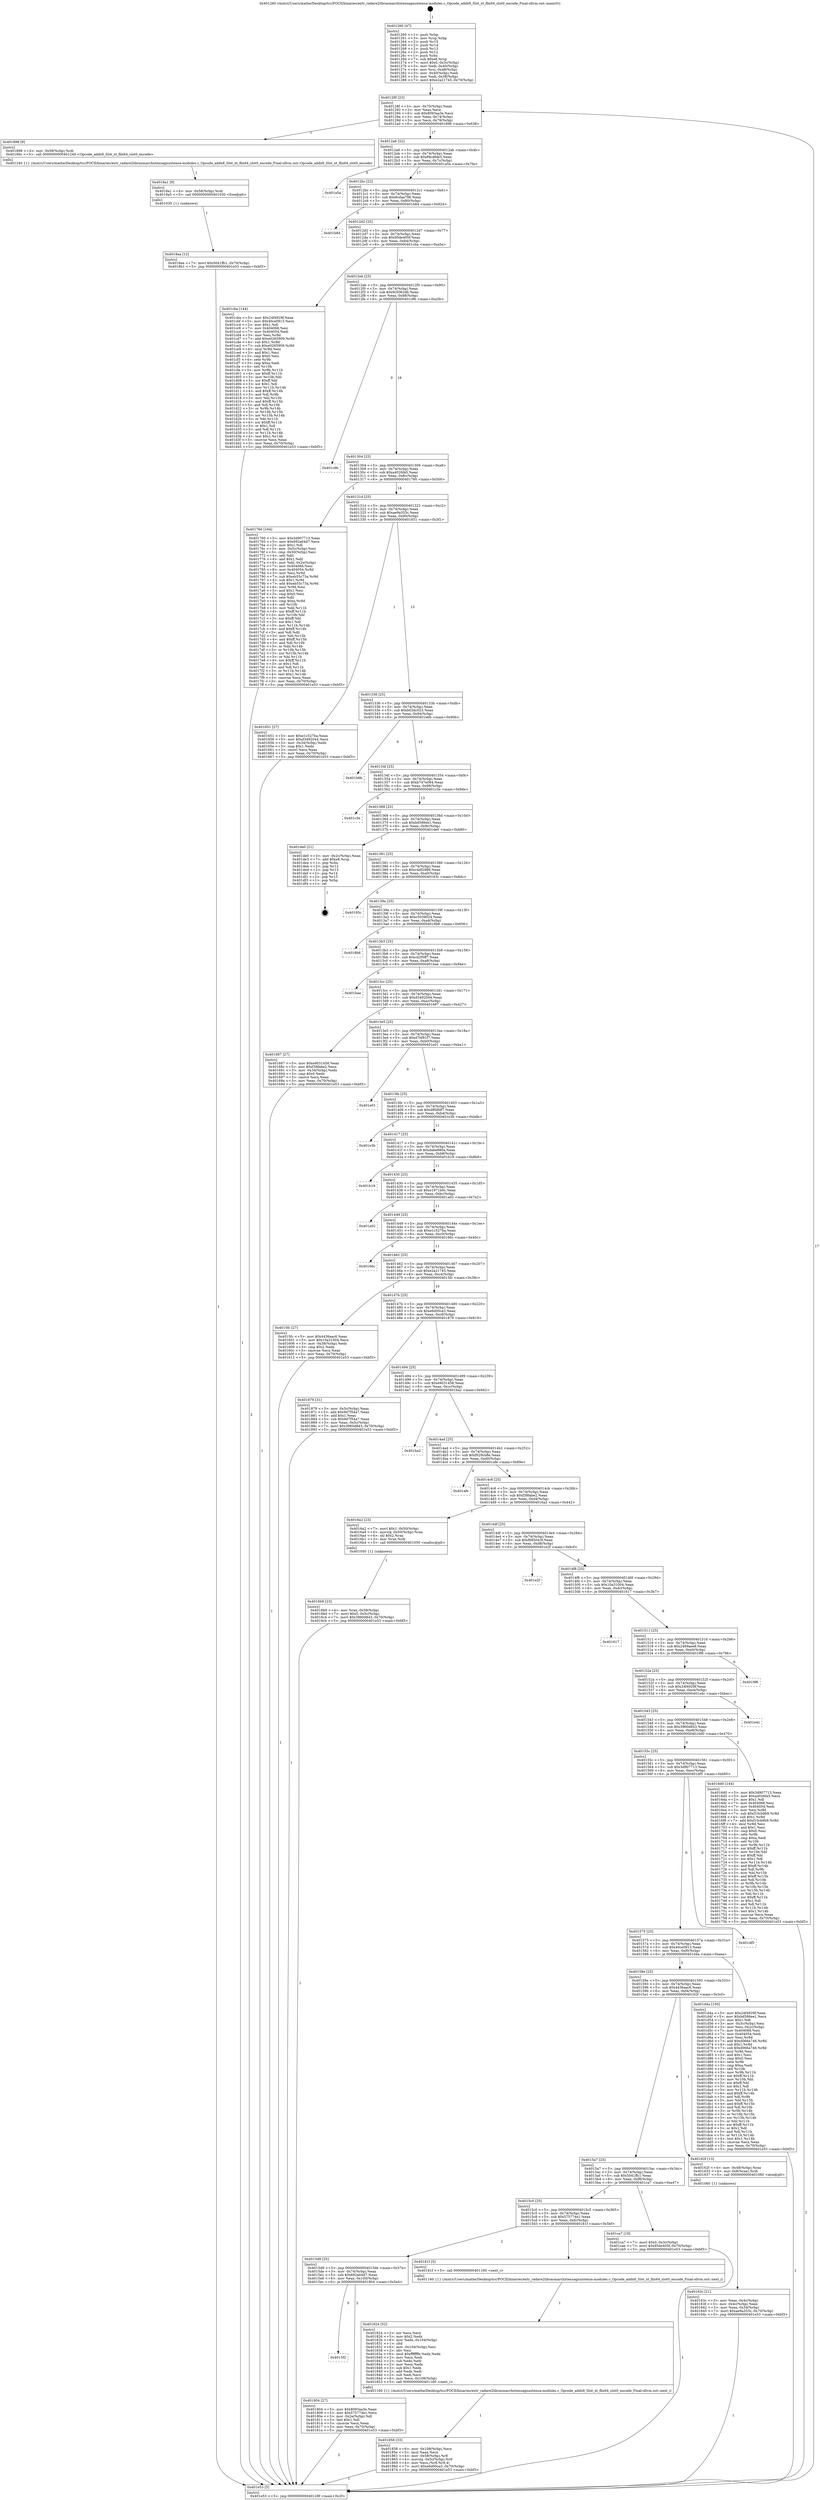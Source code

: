 digraph "0x401260" {
  label = "0x401260 (/mnt/c/Users/mathe/Desktop/tcc/POCII/binaries/extr_radare2librasmarchxtensagnuxtensa-modules.c_Opcode_addx8_Slot_xt_flix64_slot0_encode_Final-ollvm.out::main(0))"
  labelloc = "t"
  node[shape=record]

  Entry [label="",width=0.3,height=0.3,shape=circle,fillcolor=black,style=filled]
  "0x40128f" [label="{
     0x40128f [23]\l
     | [instrs]\l
     &nbsp;&nbsp;0x40128f \<+3\>: mov -0x70(%rbp),%eax\l
     &nbsp;&nbsp;0x401292 \<+2\>: mov %eax,%ecx\l
     &nbsp;&nbsp;0x401294 \<+6\>: sub $0x8093aa3e,%ecx\l
     &nbsp;&nbsp;0x40129a \<+3\>: mov %eax,-0x74(%rbp)\l
     &nbsp;&nbsp;0x40129d \<+3\>: mov %ecx,-0x78(%rbp)\l
     &nbsp;&nbsp;0x4012a0 \<+6\>: je 0000000000401898 \<main+0x638\>\l
  }"]
  "0x401898" [label="{
     0x401898 [9]\l
     | [instrs]\l
     &nbsp;&nbsp;0x401898 \<+4\>: mov -0x58(%rbp),%rdi\l
     &nbsp;&nbsp;0x40189c \<+5\>: call 0000000000401240 \<Opcode_addx8_Slot_xt_flix64_slot0_encode\>\l
     | [calls]\l
     &nbsp;&nbsp;0x401240 \{1\} (/mnt/c/Users/mathe/Desktop/tcc/POCII/binaries/extr_radare2librasmarchxtensagnuxtensa-modules.c_Opcode_addx8_Slot_xt_flix64_slot0_encode_Final-ollvm.out::Opcode_addx8_Slot_xt_flix64_slot0_encode)\l
  }"]
  "0x4012a6" [label="{
     0x4012a6 [22]\l
     | [instrs]\l
     &nbsp;&nbsp;0x4012a6 \<+5\>: jmp 00000000004012ab \<main+0x4b\>\l
     &nbsp;&nbsp;0x4012ab \<+3\>: mov -0x74(%rbp),%eax\l
     &nbsp;&nbsp;0x4012ae \<+5\>: sub $0x89cd6fe3,%eax\l
     &nbsp;&nbsp;0x4012b3 \<+3\>: mov %eax,-0x7c(%rbp)\l
     &nbsp;&nbsp;0x4012b6 \<+6\>: je 0000000000401a5a \<main+0x7fa\>\l
  }"]
  Exit [label="",width=0.3,height=0.3,shape=circle,fillcolor=black,style=filled,peripheries=2]
  "0x401a5a" [label="{
     0x401a5a\l
  }", style=dashed]
  "0x4012bc" [label="{
     0x4012bc [22]\l
     | [instrs]\l
     &nbsp;&nbsp;0x4012bc \<+5\>: jmp 00000000004012c1 \<main+0x61\>\l
     &nbsp;&nbsp;0x4012c1 \<+3\>: mov -0x74(%rbp),%eax\l
     &nbsp;&nbsp;0x4012c4 \<+5\>: sub $0x8cdaa796,%eax\l
     &nbsp;&nbsp;0x4012c9 \<+3\>: mov %eax,-0x80(%rbp)\l
     &nbsp;&nbsp;0x4012cc \<+6\>: je 0000000000401b84 \<main+0x924\>\l
  }"]
  "0x4018aa" [label="{
     0x4018aa [12]\l
     | [instrs]\l
     &nbsp;&nbsp;0x4018aa \<+7\>: movl $0x5041ffc1,-0x70(%rbp)\l
     &nbsp;&nbsp;0x4018b1 \<+5\>: jmp 0000000000401e53 \<main+0xbf3\>\l
  }"]
  "0x401b84" [label="{
     0x401b84\l
  }", style=dashed]
  "0x4012d2" [label="{
     0x4012d2 [25]\l
     | [instrs]\l
     &nbsp;&nbsp;0x4012d2 \<+5\>: jmp 00000000004012d7 \<main+0x77\>\l
     &nbsp;&nbsp;0x4012d7 \<+3\>: mov -0x74(%rbp),%eax\l
     &nbsp;&nbsp;0x4012da \<+5\>: sub $0x95de405f,%eax\l
     &nbsp;&nbsp;0x4012df \<+6\>: mov %eax,-0x84(%rbp)\l
     &nbsp;&nbsp;0x4012e5 \<+6\>: je 0000000000401cba \<main+0xa5a\>\l
  }"]
  "0x4018a1" [label="{
     0x4018a1 [9]\l
     | [instrs]\l
     &nbsp;&nbsp;0x4018a1 \<+4\>: mov -0x58(%rbp),%rdi\l
     &nbsp;&nbsp;0x4018a5 \<+5\>: call 0000000000401030 \<free@plt\>\l
     | [calls]\l
     &nbsp;&nbsp;0x401030 \{1\} (unknown)\l
  }"]
  "0x401cba" [label="{
     0x401cba [144]\l
     | [instrs]\l
     &nbsp;&nbsp;0x401cba \<+5\>: mov $0x24f4929f,%eax\l
     &nbsp;&nbsp;0x401cbf \<+5\>: mov $0x40ce0913,%ecx\l
     &nbsp;&nbsp;0x401cc4 \<+2\>: mov $0x1,%dl\l
     &nbsp;&nbsp;0x401cc6 \<+7\>: mov 0x404068,%esi\l
     &nbsp;&nbsp;0x401ccd \<+7\>: mov 0x404054,%edi\l
     &nbsp;&nbsp;0x401cd4 \<+3\>: mov %esi,%r8d\l
     &nbsp;&nbsp;0x401cd7 \<+7\>: add $0xe0265909,%r8d\l
     &nbsp;&nbsp;0x401cde \<+4\>: sub $0x1,%r8d\l
     &nbsp;&nbsp;0x401ce2 \<+7\>: sub $0xe0265909,%r8d\l
     &nbsp;&nbsp;0x401ce9 \<+4\>: imul %r8d,%esi\l
     &nbsp;&nbsp;0x401ced \<+3\>: and $0x1,%esi\l
     &nbsp;&nbsp;0x401cf0 \<+3\>: cmp $0x0,%esi\l
     &nbsp;&nbsp;0x401cf3 \<+4\>: sete %r9b\l
     &nbsp;&nbsp;0x401cf7 \<+3\>: cmp $0xa,%edi\l
     &nbsp;&nbsp;0x401cfa \<+4\>: setl %r10b\l
     &nbsp;&nbsp;0x401cfe \<+3\>: mov %r9b,%r11b\l
     &nbsp;&nbsp;0x401d01 \<+4\>: xor $0xff,%r11b\l
     &nbsp;&nbsp;0x401d05 \<+3\>: mov %r10b,%bl\l
     &nbsp;&nbsp;0x401d08 \<+3\>: xor $0xff,%bl\l
     &nbsp;&nbsp;0x401d0b \<+3\>: xor $0x1,%dl\l
     &nbsp;&nbsp;0x401d0e \<+3\>: mov %r11b,%r14b\l
     &nbsp;&nbsp;0x401d11 \<+4\>: and $0xff,%r14b\l
     &nbsp;&nbsp;0x401d15 \<+3\>: and %dl,%r9b\l
     &nbsp;&nbsp;0x401d18 \<+3\>: mov %bl,%r15b\l
     &nbsp;&nbsp;0x401d1b \<+4\>: and $0xff,%r15b\l
     &nbsp;&nbsp;0x401d1f \<+3\>: and %dl,%r10b\l
     &nbsp;&nbsp;0x401d22 \<+3\>: or %r9b,%r14b\l
     &nbsp;&nbsp;0x401d25 \<+3\>: or %r10b,%r15b\l
     &nbsp;&nbsp;0x401d28 \<+3\>: xor %r15b,%r14b\l
     &nbsp;&nbsp;0x401d2b \<+3\>: or %bl,%r11b\l
     &nbsp;&nbsp;0x401d2e \<+4\>: xor $0xff,%r11b\l
     &nbsp;&nbsp;0x401d32 \<+3\>: or $0x1,%dl\l
     &nbsp;&nbsp;0x401d35 \<+3\>: and %dl,%r11b\l
     &nbsp;&nbsp;0x401d38 \<+3\>: or %r11b,%r14b\l
     &nbsp;&nbsp;0x401d3b \<+4\>: test $0x1,%r14b\l
     &nbsp;&nbsp;0x401d3f \<+3\>: cmovne %ecx,%eax\l
     &nbsp;&nbsp;0x401d42 \<+3\>: mov %eax,-0x70(%rbp)\l
     &nbsp;&nbsp;0x401d45 \<+5\>: jmp 0000000000401e53 \<main+0xbf3\>\l
  }"]
  "0x4012eb" [label="{
     0x4012eb [25]\l
     | [instrs]\l
     &nbsp;&nbsp;0x4012eb \<+5\>: jmp 00000000004012f0 \<main+0x90\>\l
     &nbsp;&nbsp;0x4012f0 \<+3\>: mov -0x74(%rbp),%eax\l
     &nbsp;&nbsp;0x4012f3 \<+5\>: sub $0x9c5062db,%eax\l
     &nbsp;&nbsp;0x4012f8 \<+6\>: mov %eax,-0x88(%rbp)\l
     &nbsp;&nbsp;0x4012fe \<+6\>: je 0000000000401c9b \<main+0xa3b\>\l
  }"]
  "0x401858" [label="{
     0x401858 [33]\l
     | [instrs]\l
     &nbsp;&nbsp;0x401858 \<+6\>: mov -0x108(%rbp),%ecx\l
     &nbsp;&nbsp;0x40185e \<+3\>: imul %eax,%ecx\l
     &nbsp;&nbsp;0x401861 \<+4\>: mov -0x58(%rbp),%r8\l
     &nbsp;&nbsp;0x401865 \<+4\>: movslq -0x5c(%rbp),%r9\l
     &nbsp;&nbsp;0x401869 \<+4\>: mov %ecx,(%r8,%r9,4)\l
     &nbsp;&nbsp;0x40186d \<+7\>: movl $0xe6d00ca3,-0x70(%rbp)\l
     &nbsp;&nbsp;0x401874 \<+5\>: jmp 0000000000401e53 \<main+0xbf3\>\l
  }"]
  "0x401c9b" [label="{
     0x401c9b\l
  }", style=dashed]
  "0x401304" [label="{
     0x401304 [25]\l
     | [instrs]\l
     &nbsp;&nbsp;0x401304 \<+5\>: jmp 0000000000401309 \<main+0xa9\>\l
     &nbsp;&nbsp;0x401309 \<+3\>: mov -0x74(%rbp),%eax\l
     &nbsp;&nbsp;0x40130c \<+5\>: sub $0xa4026fa5,%eax\l
     &nbsp;&nbsp;0x401311 \<+6\>: mov %eax,-0x8c(%rbp)\l
     &nbsp;&nbsp;0x401317 \<+6\>: je 0000000000401760 \<main+0x500\>\l
  }"]
  "0x401824" [label="{
     0x401824 [52]\l
     | [instrs]\l
     &nbsp;&nbsp;0x401824 \<+2\>: xor %ecx,%ecx\l
     &nbsp;&nbsp;0x401826 \<+5\>: mov $0x2,%edx\l
     &nbsp;&nbsp;0x40182b \<+6\>: mov %edx,-0x104(%rbp)\l
     &nbsp;&nbsp;0x401831 \<+1\>: cltd\l
     &nbsp;&nbsp;0x401832 \<+6\>: mov -0x104(%rbp),%esi\l
     &nbsp;&nbsp;0x401838 \<+2\>: idiv %esi\l
     &nbsp;&nbsp;0x40183a \<+6\>: imul $0xfffffffe,%edx,%edx\l
     &nbsp;&nbsp;0x401840 \<+2\>: mov %ecx,%edi\l
     &nbsp;&nbsp;0x401842 \<+2\>: sub %edx,%edi\l
     &nbsp;&nbsp;0x401844 \<+2\>: mov %ecx,%edx\l
     &nbsp;&nbsp;0x401846 \<+3\>: sub $0x1,%edx\l
     &nbsp;&nbsp;0x401849 \<+2\>: add %edx,%edi\l
     &nbsp;&nbsp;0x40184b \<+2\>: sub %edi,%ecx\l
     &nbsp;&nbsp;0x40184d \<+6\>: mov %ecx,-0x108(%rbp)\l
     &nbsp;&nbsp;0x401853 \<+5\>: call 0000000000401160 \<next_i\>\l
     | [calls]\l
     &nbsp;&nbsp;0x401160 \{1\} (/mnt/c/Users/mathe/Desktop/tcc/POCII/binaries/extr_radare2librasmarchxtensagnuxtensa-modules.c_Opcode_addx8_Slot_xt_flix64_slot0_encode_Final-ollvm.out::next_i)\l
  }"]
  "0x401760" [label="{
     0x401760 [164]\l
     | [instrs]\l
     &nbsp;&nbsp;0x401760 \<+5\>: mov $0x3d907713,%eax\l
     &nbsp;&nbsp;0x401765 \<+5\>: mov $0x692a64d7,%ecx\l
     &nbsp;&nbsp;0x40176a \<+2\>: mov $0x1,%dl\l
     &nbsp;&nbsp;0x40176c \<+3\>: mov -0x5c(%rbp),%esi\l
     &nbsp;&nbsp;0x40176f \<+3\>: cmp -0x50(%rbp),%esi\l
     &nbsp;&nbsp;0x401772 \<+4\>: setl %dil\l
     &nbsp;&nbsp;0x401776 \<+4\>: and $0x1,%dil\l
     &nbsp;&nbsp;0x40177a \<+4\>: mov %dil,-0x2e(%rbp)\l
     &nbsp;&nbsp;0x40177e \<+7\>: mov 0x404068,%esi\l
     &nbsp;&nbsp;0x401785 \<+8\>: mov 0x404054,%r8d\l
     &nbsp;&nbsp;0x40178d \<+3\>: mov %esi,%r9d\l
     &nbsp;&nbsp;0x401790 \<+7\>: sub $0xeb55c73a,%r9d\l
     &nbsp;&nbsp;0x401797 \<+4\>: sub $0x1,%r9d\l
     &nbsp;&nbsp;0x40179b \<+7\>: add $0xeb55c73a,%r9d\l
     &nbsp;&nbsp;0x4017a2 \<+4\>: imul %r9d,%esi\l
     &nbsp;&nbsp;0x4017a6 \<+3\>: and $0x1,%esi\l
     &nbsp;&nbsp;0x4017a9 \<+3\>: cmp $0x0,%esi\l
     &nbsp;&nbsp;0x4017ac \<+4\>: sete %dil\l
     &nbsp;&nbsp;0x4017b0 \<+4\>: cmp $0xa,%r8d\l
     &nbsp;&nbsp;0x4017b4 \<+4\>: setl %r10b\l
     &nbsp;&nbsp;0x4017b8 \<+3\>: mov %dil,%r11b\l
     &nbsp;&nbsp;0x4017bb \<+4\>: xor $0xff,%r11b\l
     &nbsp;&nbsp;0x4017bf \<+3\>: mov %r10b,%bl\l
     &nbsp;&nbsp;0x4017c2 \<+3\>: xor $0xff,%bl\l
     &nbsp;&nbsp;0x4017c5 \<+3\>: xor $0x1,%dl\l
     &nbsp;&nbsp;0x4017c8 \<+3\>: mov %r11b,%r14b\l
     &nbsp;&nbsp;0x4017cb \<+4\>: and $0xff,%r14b\l
     &nbsp;&nbsp;0x4017cf \<+3\>: and %dl,%dil\l
     &nbsp;&nbsp;0x4017d2 \<+3\>: mov %bl,%r15b\l
     &nbsp;&nbsp;0x4017d5 \<+4\>: and $0xff,%r15b\l
     &nbsp;&nbsp;0x4017d9 \<+3\>: and %dl,%r10b\l
     &nbsp;&nbsp;0x4017dc \<+3\>: or %dil,%r14b\l
     &nbsp;&nbsp;0x4017df \<+3\>: or %r10b,%r15b\l
     &nbsp;&nbsp;0x4017e2 \<+3\>: xor %r15b,%r14b\l
     &nbsp;&nbsp;0x4017e5 \<+3\>: or %bl,%r11b\l
     &nbsp;&nbsp;0x4017e8 \<+4\>: xor $0xff,%r11b\l
     &nbsp;&nbsp;0x4017ec \<+3\>: or $0x1,%dl\l
     &nbsp;&nbsp;0x4017ef \<+3\>: and %dl,%r11b\l
     &nbsp;&nbsp;0x4017f2 \<+3\>: or %r11b,%r14b\l
     &nbsp;&nbsp;0x4017f5 \<+4\>: test $0x1,%r14b\l
     &nbsp;&nbsp;0x4017f9 \<+3\>: cmovne %ecx,%eax\l
     &nbsp;&nbsp;0x4017fc \<+3\>: mov %eax,-0x70(%rbp)\l
     &nbsp;&nbsp;0x4017ff \<+5\>: jmp 0000000000401e53 \<main+0xbf3\>\l
  }"]
  "0x40131d" [label="{
     0x40131d [25]\l
     | [instrs]\l
     &nbsp;&nbsp;0x40131d \<+5\>: jmp 0000000000401322 \<main+0xc2\>\l
     &nbsp;&nbsp;0x401322 \<+3\>: mov -0x74(%rbp),%eax\l
     &nbsp;&nbsp;0x401325 \<+5\>: sub $0xae9a353c,%eax\l
     &nbsp;&nbsp;0x40132a \<+6\>: mov %eax,-0x90(%rbp)\l
     &nbsp;&nbsp;0x401330 \<+6\>: je 0000000000401651 \<main+0x3f1\>\l
  }"]
  "0x4015f2" [label="{
     0x4015f2\l
  }", style=dashed]
  "0x401651" [label="{
     0x401651 [27]\l
     | [instrs]\l
     &nbsp;&nbsp;0x401651 \<+5\>: mov $0xe1c527ba,%eax\l
     &nbsp;&nbsp;0x401656 \<+5\>: mov $0xd3492044,%ecx\l
     &nbsp;&nbsp;0x40165b \<+3\>: mov -0x34(%rbp),%edx\l
     &nbsp;&nbsp;0x40165e \<+3\>: cmp $0x1,%edx\l
     &nbsp;&nbsp;0x401661 \<+3\>: cmovl %ecx,%eax\l
     &nbsp;&nbsp;0x401664 \<+3\>: mov %eax,-0x70(%rbp)\l
     &nbsp;&nbsp;0x401667 \<+5\>: jmp 0000000000401e53 \<main+0xbf3\>\l
  }"]
  "0x401336" [label="{
     0x401336 [25]\l
     | [instrs]\l
     &nbsp;&nbsp;0x401336 \<+5\>: jmp 000000000040133b \<main+0xdb\>\l
     &nbsp;&nbsp;0x40133b \<+3\>: mov -0x74(%rbp),%eax\l
     &nbsp;&nbsp;0x40133e \<+5\>: sub $0xb02dc023,%eax\l
     &nbsp;&nbsp;0x401343 \<+6\>: mov %eax,-0x94(%rbp)\l
     &nbsp;&nbsp;0x401349 \<+6\>: je 0000000000401b6b \<main+0x90b\>\l
  }"]
  "0x401804" [label="{
     0x401804 [27]\l
     | [instrs]\l
     &nbsp;&nbsp;0x401804 \<+5\>: mov $0x8093aa3e,%eax\l
     &nbsp;&nbsp;0x401809 \<+5\>: mov $0x575774e1,%ecx\l
     &nbsp;&nbsp;0x40180e \<+3\>: mov -0x2e(%rbp),%dl\l
     &nbsp;&nbsp;0x401811 \<+3\>: test $0x1,%dl\l
     &nbsp;&nbsp;0x401814 \<+3\>: cmovne %ecx,%eax\l
     &nbsp;&nbsp;0x401817 \<+3\>: mov %eax,-0x70(%rbp)\l
     &nbsp;&nbsp;0x40181a \<+5\>: jmp 0000000000401e53 \<main+0xbf3\>\l
  }"]
  "0x401b6b" [label="{
     0x401b6b\l
  }", style=dashed]
  "0x40134f" [label="{
     0x40134f [25]\l
     | [instrs]\l
     &nbsp;&nbsp;0x40134f \<+5\>: jmp 0000000000401354 \<main+0xf4\>\l
     &nbsp;&nbsp;0x401354 \<+3\>: mov -0x74(%rbp),%eax\l
     &nbsp;&nbsp;0x401357 \<+5\>: sub $0xb747e084,%eax\l
     &nbsp;&nbsp;0x40135c \<+6\>: mov %eax,-0x98(%rbp)\l
     &nbsp;&nbsp;0x401362 \<+6\>: je 0000000000401c3e \<main+0x9de\>\l
  }"]
  "0x4015d9" [label="{
     0x4015d9 [25]\l
     | [instrs]\l
     &nbsp;&nbsp;0x4015d9 \<+5\>: jmp 00000000004015de \<main+0x37e\>\l
     &nbsp;&nbsp;0x4015de \<+3\>: mov -0x74(%rbp),%eax\l
     &nbsp;&nbsp;0x4015e1 \<+5\>: sub $0x692a64d7,%eax\l
     &nbsp;&nbsp;0x4015e6 \<+6\>: mov %eax,-0x100(%rbp)\l
     &nbsp;&nbsp;0x4015ec \<+6\>: je 0000000000401804 \<main+0x5a4\>\l
  }"]
  "0x401c3e" [label="{
     0x401c3e\l
  }", style=dashed]
  "0x401368" [label="{
     0x401368 [25]\l
     | [instrs]\l
     &nbsp;&nbsp;0x401368 \<+5\>: jmp 000000000040136d \<main+0x10d\>\l
     &nbsp;&nbsp;0x40136d \<+3\>: mov -0x74(%rbp),%eax\l
     &nbsp;&nbsp;0x401370 \<+5\>: sub $0xbd586ee1,%eax\l
     &nbsp;&nbsp;0x401375 \<+6\>: mov %eax,-0x9c(%rbp)\l
     &nbsp;&nbsp;0x40137b \<+6\>: je 0000000000401de0 \<main+0xb80\>\l
  }"]
  "0x40181f" [label="{
     0x40181f [5]\l
     | [instrs]\l
     &nbsp;&nbsp;0x40181f \<+5\>: call 0000000000401160 \<next_i\>\l
     | [calls]\l
     &nbsp;&nbsp;0x401160 \{1\} (/mnt/c/Users/mathe/Desktop/tcc/POCII/binaries/extr_radare2librasmarchxtensagnuxtensa-modules.c_Opcode_addx8_Slot_xt_flix64_slot0_encode_Final-ollvm.out::next_i)\l
  }"]
  "0x401de0" [label="{
     0x401de0 [21]\l
     | [instrs]\l
     &nbsp;&nbsp;0x401de0 \<+3\>: mov -0x2c(%rbp),%eax\l
     &nbsp;&nbsp;0x401de3 \<+7\>: add $0xe8,%rsp\l
     &nbsp;&nbsp;0x401dea \<+1\>: pop %rbx\l
     &nbsp;&nbsp;0x401deb \<+2\>: pop %r12\l
     &nbsp;&nbsp;0x401ded \<+2\>: pop %r13\l
     &nbsp;&nbsp;0x401def \<+2\>: pop %r14\l
     &nbsp;&nbsp;0x401df1 \<+2\>: pop %r15\l
     &nbsp;&nbsp;0x401df3 \<+1\>: pop %rbp\l
     &nbsp;&nbsp;0x401df4 \<+1\>: ret\l
  }"]
  "0x401381" [label="{
     0x401381 [25]\l
     | [instrs]\l
     &nbsp;&nbsp;0x401381 \<+5\>: jmp 0000000000401386 \<main+0x126\>\l
     &nbsp;&nbsp;0x401386 \<+3\>: mov -0x74(%rbp),%eax\l
     &nbsp;&nbsp;0x401389 \<+5\>: sub $0xc4df2989,%eax\l
     &nbsp;&nbsp;0x40138e \<+6\>: mov %eax,-0xa0(%rbp)\l
     &nbsp;&nbsp;0x401394 \<+6\>: je 000000000040193c \<main+0x6dc\>\l
  }"]
  "0x4015c0" [label="{
     0x4015c0 [25]\l
     | [instrs]\l
     &nbsp;&nbsp;0x4015c0 \<+5\>: jmp 00000000004015c5 \<main+0x365\>\l
     &nbsp;&nbsp;0x4015c5 \<+3\>: mov -0x74(%rbp),%eax\l
     &nbsp;&nbsp;0x4015c8 \<+5\>: sub $0x575774e1,%eax\l
     &nbsp;&nbsp;0x4015cd \<+6\>: mov %eax,-0xfc(%rbp)\l
     &nbsp;&nbsp;0x4015d3 \<+6\>: je 000000000040181f \<main+0x5bf\>\l
  }"]
  "0x40193c" [label="{
     0x40193c\l
  }", style=dashed]
  "0x40139a" [label="{
     0x40139a [25]\l
     | [instrs]\l
     &nbsp;&nbsp;0x40139a \<+5\>: jmp 000000000040139f \<main+0x13f\>\l
     &nbsp;&nbsp;0x40139f \<+3\>: mov -0x74(%rbp),%eax\l
     &nbsp;&nbsp;0x4013a2 \<+5\>: sub $0xc5039024,%eax\l
     &nbsp;&nbsp;0x4013a7 \<+6\>: mov %eax,-0xa4(%rbp)\l
     &nbsp;&nbsp;0x4013ad \<+6\>: je 00000000004018b6 \<main+0x656\>\l
  }"]
  "0x401ca7" [label="{
     0x401ca7 [19]\l
     | [instrs]\l
     &nbsp;&nbsp;0x401ca7 \<+7\>: movl $0x0,-0x3c(%rbp)\l
     &nbsp;&nbsp;0x401cae \<+7\>: movl $0x95de405f,-0x70(%rbp)\l
     &nbsp;&nbsp;0x401cb5 \<+5\>: jmp 0000000000401e53 \<main+0xbf3\>\l
  }"]
  "0x4018b6" [label="{
     0x4018b6\l
  }", style=dashed]
  "0x4013b3" [label="{
     0x4013b3 [25]\l
     | [instrs]\l
     &nbsp;&nbsp;0x4013b3 \<+5\>: jmp 00000000004013b8 \<main+0x158\>\l
     &nbsp;&nbsp;0x4013b8 \<+3\>: mov -0x74(%rbp),%eax\l
     &nbsp;&nbsp;0x4013bb \<+5\>: sub $0xcd2f5ff7,%eax\l
     &nbsp;&nbsp;0x4013c0 \<+6\>: mov %eax,-0xa8(%rbp)\l
     &nbsp;&nbsp;0x4013c6 \<+6\>: je 0000000000401bae \<main+0x94e\>\l
  }"]
  "0x4016b9" [label="{
     0x4016b9 [23]\l
     | [instrs]\l
     &nbsp;&nbsp;0x4016b9 \<+4\>: mov %rax,-0x58(%rbp)\l
     &nbsp;&nbsp;0x4016bd \<+7\>: movl $0x0,-0x5c(%rbp)\l
     &nbsp;&nbsp;0x4016c4 \<+7\>: movl $0x3960d843,-0x70(%rbp)\l
     &nbsp;&nbsp;0x4016cb \<+5\>: jmp 0000000000401e53 \<main+0xbf3\>\l
  }"]
  "0x401bae" [label="{
     0x401bae\l
  }", style=dashed]
  "0x4013cc" [label="{
     0x4013cc [25]\l
     | [instrs]\l
     &nbsp;&nbsp;0x4013cc \<+5\>: jmp 00000000004013d1 \<main+0x171\>\l
     &nbsp;&nbsp;0x4013d1 \<+3\>: mov -0x74(%rbp),%eax\l
     &nbsp;&nbsp;0x4013d4 \<+5\>: sub $0xd3492044,%eax\l
     &nbsp;&nbsp;0x4013d9 \<+6\>: mov %eax,-0xac(%rbp)\l
     &nbsp;&nbsp;0x4013df \<+6\>: je 0000000000401687 \<main+0x427\>\l
  }"]
  "0x40163c" [label="{
     0x40163c [21]\l
     | [instrs]\l
     &nbsp;&nbsp;0x40163c \<+3\>: mov %eax,-0x4c(%rbp)\l
     &nbsp;&nbsp;0x40163f \<+3\>: mov -0x4c(%rbp),%eax\l
     &nbsp;&nbsp;0x401642 \<+3\>: mov %eax,-0x34(%rbp)\l
     &nbsp;&nbsp;0x401645 \<+7\>: movl $0xae9a353c,-0x70(%rbp)\l
     &nbsp;&nbsp;0x40164c \<+5\>: jmp 0000000000401e53 \<main+0xbf3\>\l
  }"]
  "0x401687" [label="{
     0x401687 [27]\l
     | [instrs]\l
     &nbsp;&nbsp;0x401687 \<+5\>: mov $0xe9031458,%eax\l
     &nbsp;&nbsp;0x40168c \<+5\>: mov $0xf38fabe2,%ecx\l
     &nbsp;&nbsp;0x401691 \<+3\>: mov -0x34(%rbp),%edx\l
     &nbsp;&nbsp;0x401694 \<+3\>: cmp $0x0,%edx\l
     &nbsp;&nbsp;0x401697 \<+3\>: cmove %ecx,%eax\l
     &nbsp;&nbsp;0x40169a \<+3\>: mov %eax,-0x70(%rbp)\l
     &nbsp;&nbsp;0x40169d \<+5\>: jmp 0000000000401e53 \<main+0xbf3\>\l
  }"]
  "0x4013e5" [label="{
     0x4013e5 [25]\l
     | [instrs]\l
     &nbsp;&nbsp;0x4013e5 \<+5\>: jmp 00000000004013ea \<main+0x18a\>\l
     &nbsp;&nbsp;0x4013ea \<+3\>: mov -0x74(%rbp),%eax\l
     &nbsp;&nbsp;0x4013ed \<+5\>: sub $0xd7bf91f7,%eax\l
     &nbsp;&nbsp;0x4013f2 \<+6\>: mov %eax,-0xb0(%rbp)\l
     &nbsp;&nbsp;0x4013f8 \<+6\>: je 0000000000401e01 \<main+0xba1\>\l
  }"]
  "0x4015a7" [label="{
     0x4015a7 [25]\l
     | [instrs]\l
     &nbsp;&nbsp;0x4015a7 \<+5\>: jmp 00000000004015ac \<main+0x34c\>\l
     &nbsp;&nbsp;0x4015ac \<+3\>: mov -0x74(%rbp),%eax\l
     &nbsp;&nbsp;0x4015af \<+5\>: sub $0x5041ffc1,%eax\l
     &nbsp;&nbsp;0x4015b4 \<+6\>: mov %eax,-0xf8(%rbp)\l
     &nbsp;&nbsp;0x4015ba \<+6\>: je 0000000000401ca7 \<main+0xa47\>\l
  }"]
  "0x401e01" [label="{
     0x401e01\l
  }", style=dashed]
  "0x4013fe" [label="{
     0x4013fe [25]\l
     | [instrs]\l
     &nbsp;&nbsp;0x4013fe \<+5\>: jmp 0000000000401403 \<main+0x1a3\>\l
     &nbsp;&nbsp;0x401403 \<+3\>: mov -0x74(%rbp),%eax\l
     &nbsp;&nbsp;0x401406 \<+5\>: sub $0xd8fdfdf7,%eax\l
     &nbsp;&nbsp;0x40140b \<+6\>: mov %eax,-0xb4(%rbp)\l
     &nbsp;&nbsp;0x401411 \<+6\>: je 0000000000401e3b \<main+0xbdb\>\l
  }"]
  "0x40162f" [label="{
     0x40162f [13]\l
     | [instrs]\l
     &nbsp;&nbsp;0x40162f \<+4\>: mov -0x48(%rbp),%rax\l
     &nbsp;&nbsp;0x401633 \<+4\>: mov 0x8(%rax),%rdi\l
     &nbsp;&nbsp;0x401637 \<+5\>: call 0000000000401060 \<atoi@plt\>\l
     | [calls]\l
     &nbsp;&nbsp;0x401060 \{1\} (unknown)\l
  }"]
  "0x401e3b" [label="{
     0x401e3b\l
  }", style=dashed]
  "0x401417" [label="{
     0x401417 [25]\l
     | [instrs]\l
     &nbsp;&nbsp;0x401417 \<+5\>: jmp 000000000040141c \<main+0x1bc\>\l
     &nbsp;&nbsp;0x40141c \<+3\>: mov -0x74(%rbp),%eax\l
     &nbsp;&nbsp;0x40141f \<+5\>: sub $0xdabe880a,%eax\l
     &nbsp;&nbsp;0x401424 \<+6\>: mov %eax,-0xb8(%rbp)\l
     &nbsp;&nbsp;0x40142a \<+6\>: je 0000000000401b19 \<main+0x8b9\>\l
  }"]
  "0x40158e" [label="{
     0x40158e [25]\l
     | [instrs]\l
     &nbsp;&nbsp;0x40158e \<+5\>: jmp 0000000000401593 \<main+0x333\>\l
     &nbsp;&nbsp;0x401593 \<+3\>: mov -0x74(%rbp),%eax\l
     &nbsp;&nbsp;0x401596 \<+5\>: sub $0x4436aac6,%eax\l
     &nbsp;&nbsp;0x40159b \<+6\>: mov %eax,-0xf4(%rbp)\l
     &nbsp;&nbsp;0x4015a1 \<+6\>: je 000000000040162f \<main+0x3cf\>\l
  }"]
  "0x401b19" [label="{
     0x401b19\l
  }", style=dashed]
  "0x401430" [label="{
     0x401430 [25]\l
     | [instrs]\l
     &nbsp;&nbsp;0x401430 \<+5\>: jmp 0000000000401435 \<main+0x1d5\>\l
     &nbsp;&nbsp;0x401435 \<+3\>: mov -0x74(%rbp),%eax\l
     &nbsp;&nbsp;0x401438 \<+5\>: sub $0xe1971b0c,%eax\l
     &nbsp;&nbsp;0x40143d \<+6\>: mov %eax,-0xbc(%rbp)\l
     &nbsp;&nbsp;0x401443 \<+6\>: je 0000000000401a02 \<main+0x7a2\>\l
  }"]
  "0x401d4a" [label="{
     0x401d4a [150]\l
     | [instrs]\l
     &nbsp;&nbsp;0x401d4a \<+5\>: mov $0x24f4929f,%eax\l
     &nbsp;&nbsp;0x401d4f \<+5\>: mov $0xbd586ee1,%ecx\l
     &nbsp;&nbsp;0x401d54 \<+2\>: mov $0x1,%dl\l
     &nbsp;&nbsp;0x401d56 \<+3\>: mov -0x3c(%rbp),%esi\l
     &nbsp;&nbsp;0x401d59 \<+3\>: mov %esi,-0x2c(%rbp)\l
     &nbsp;&nbsp;0x401d5c \<+7\>: mov 0x404068,%esi\l
     &nbsp;&nbsp;0x401d63 \<+7\>: mov 0x404054,%edi\l
     &nbsp;&nbsp;0x401d6a \<+3\>: mov %esi,%r8d\l
     &nbsp;&nbsp;0x401d6d \<+7\>: add $0xd066a746,%r8d\l
     &nbsp;&nbsp;0x401d74 \<+4\>: sub $0x1,%r8d\l
     &nbsp;&nbsp;0x401d78 \<+7\>: sub $0xd066a746,%r8d\l
     &nbsp;&nbsp;0x401d7f \<+4\>: imul %r8d,%esi\l
     &nbsp;&nbsp;0x401d83 \<+3\>: and $0x1,%esi\l
     &nbsp;&nbsp;0x401d86 \<+3\>: cmp $0x0,%esi\l
     &nbsp;&nbsp;0x401d89 \<+4\>: sete %r9b\l
     &nbsp;&nbsp;0x401d8d \<+3\>: cmp $0xa,%edi\l
     &nbsp;&nbsp;0x401d90 \<+4\>: setl %r10b\l
     &nbsp;&nbsp;0x401d94 \<+3\>: mov %r9b,%r11b\l
     &nbsp;&nbsp;0x401d97 \<+4\>: xor $0xff,%r11b\l
     &nbsp;&nbsp;0x401d9b \<+3\>: mov %r10b,%bl\l
     &nbsp;&nbsp;0x401d9e \<+3\>: xor $0xff,%bl\l
     &nbsp;&nbsp;0x401da1 \<+3\>: xor $0x1,%dl\l
     &nbsp;&nbsp;0x401da4 \<+3\>: mov %r11b,%r14b\l
     &nbsp;&nbsp;0x401da7 \<+4\>: and $0xff,%r14b\l
     &nbsp;&nbsp;0x401dab \<+3\>: and %dl,%r9b\l
     &nbsp;&nbsp;0x401dae \<+3\>: mov %bl,%r15b\l
     &nbsp;&nbsp;0x401db1 \<+4\>: and $0xff,%r15b\l
     &nbsp;&nbsp;0x401db5 \<+3\>: and %dl,%r10b\l
     &nbsp;&nbsp;0x401db8 \<+3\>: or %r9b,%r14b\l
     &nbsp;&nbsp;0x401dbb \<+3\>: or %r10b,%r15b\l
     &nbsp;&nbsp;0x401dbe \<+3\>: xor %r15b,%r14b\l
     &nbsp;&nbsp;0x401dc1 \<+3\>: or %bl,%r11b\l
     &nbsp;&nbsp;0x401dc4 \<+4\>: xor $0xff,%r11b\l
     &nbsp;&nbsp;0x401dc8 \<+3\>: or $0x1,%dl\l
     &nbsp;&nbsp;0x401dcb \<+3\>: and %dl,%r11b\l
     &nbsp;&nbsp;0x401dce \<+3\>: or %r11b,%r14b\l
     &nbsp;&nbsp;0x401dd1 \<+4\>: test $0x1,%r14b\l
     &nbsp;&nbsp;0x401dd5 \<+3\>: cmovne %ecx,%eax\l
     &nbsp;&nbsp;0x401dd8 \<+3\>: mov %eax,-0x70(%rbp)\l
     &nbsp;&nbsp;0x401ddb \<+5\>: jmp 0000000000401e53 \<main+0xbf3\>\l
  }"]
  "0x401a02" [label="{
     0x401a02\l
  }", style=dashed]
  "0x401449" [label="{
     0x401449 [25]\l
     | [instrs]\l
     &nbsp;&nbsp;0x401449 \<+5\>: jmp 000000000040144e \<main+0x1ee\>\l
     &nbsp;&nbsp;0x40144e \<+3\>: mov -0x74(%rbp),%eax\l
     &nbsp;&nbsp;0x401451 \<+5\>: sub $0xe1c527ba,%eax\l
     &nbsp;&nbsp;0x401456 \<+6\>: mov %eax,-0xc0(%rbp)\l
     &nbsp;&nbsp;0x40145c \<+6\>: je 000000000040166c \<main+0x40c\>\l
  }"]
  "0x401575" [label="{
     0x401575 [25]\l
     | [instrs]\l
     &nbsp;&nbsp;0x401575 \<+5\>: jmp 000000000040157a \<main+0x31a\>\l
     &nbsp;&nbsp;0x40157a \<+3\>: mov -0x74(%rbp),%eax\l
     &nbsp;&nbsp;0x40157d \<+5\>: sub $0x40ce0913,%eax\l
     &nbsp;&nbsp;0x401582 \<+6\>: mov %eax,-0xf0(%rbp)\l
     &nbsp;&nbsp;0x401588 \<+6\>: je 0000000000401d4a \<main+0xaea\>\l
  }"]
  "0x40166c" [label="{
     0x40166c\l
  }", style=dashed]
  "0x401462" [label="{
     0x401462 [25]\l
     | [instrs]\l
     &nbsp;&nbsp;0x401462 \<+5\>: jmp 0000000000401467 \<main+0x207\>\l
     &nbsp;&nbsp;0x401467 \<+3\>: mov -0x74(%rbp),%eax\l
     &nbsp;&nbsp;0x40146a \<+5\>: sub $0xe2a21745,%eax\l
     &nbsp;&nbsp;0x40146f \<+6\>: mov %eax,-0xc4(%rbp)\l
     &nbsp;&nbsp;0x401475 \<+6\>: je 00000000004015fc \<main+0x39c\>\l
  }"]
  "0x401df5" [label="{
     0x401df5\l
  }", style=dashed]
  "0x4015fc" [label="{
     0x4015fc [27]\l
     | [instrs]\l
     &nbsp;&nbsp;0x4015fc \<+5\>: mov $0x4436aac6,%eax\l
     &nbsp;&nbsp;0x401601 \<+5\>: mov $0x10a31004,%ecx\l
     &nbsp;&nbsp;0x401606 \<+3\>: mov -0x38(%rbp),%edx\l
     &nbsp;&nbsp;0x401609 \<+3\>: cmp $0x2,%edx\l
     &nbsp;&nbsp;0x40160c \<+3\>: cmovne %ecx,%eax\l
     &nbsp;&nbsp;0x40160f \<+3\>: mov %eax,-0x70(%rbp)\l
     &nbsp;&nbsp;0x401612 \<+5\>: jmp 0000000000401e53 \<main+0xbf3\>\l
  }"]
  "0x40147b" [label="{
     0x40147b [25]\l
     | [instrs]\l
     &nbsp;&nbsp;0x40147b \<+5\>: jmp 0000000000401480 \<main+0x220\>\l
     &nbsp;&nbsp;0x401480 \<+3\>: mov -0x74(%rbp),%eax\l
     &nbsp;&nbsp;0x401483 \<+5\>: sub $0xe6d00ca3,%eax\l
     &nbsp;&nbsp;0x401488 \<+6\>: mov %eax,-0xc8(%rbp)\l
     &nbsp;&nbsp;0x40148e \<+6\>: je 0000000000401879 \<main+0x619\>\l
  }"]
  "0x401e53" [label="{
     0x401e53 [5]\l
     | [instrs]\l
     &nbsp;&nbsp;0x401e53 \<+5\>: jmp 000000000040128f \<main+0x2f\>\l
  }"]
  "0x401260" [label="{
     0x401260 [47]\l
     | [instrs]\l
     &nbsp;&nbsp;0x401260 \<+1\>: push %rbp\l
     &nbsp;&nbsp;0x401261 \<+3\>: mov %rsp,%rbp\l
     &nbsp;&nbsp;0x401264 \<+2\>: push %r15\l
     &nbsp;&nbsp;0x401266 \<+2\>: push %r14\l
     &nbsp;&nbsp;0x401268 \<+2\>: push %r13\l
     &nbsp;&nbsp;0x40126a \<+2\>: push %r12\l
     &nbsp;&nbsp;0x40126c \<+1\>: push %rbx\l
     &nbsp;&nbsp;0x40126d \<+7\>: sub $0xe8,%rsp\l
     &nbsp;&nbsp;0x401274 \<+7\>: movl $0x0,-0x3c(%rbp)\l
     &nbsp;&nbsp;0x40127b \<+3\>: mov %edi,-0x40(%rbp)\l
     &nbsp;&nbsp;0x40127e \<+4\>: mov %rsi,-0x48(%rbp)\l
     &nbsp;&nbsp;0x401282 \<+3\>: mov -0x40(%rbp),%edi\l
     &nbsp;&nbsp;0x401285 \<+3\>: mov %edi,-0x38(%rbp)\l
     &nbsp;&nbsp;0x401288 \<+7\>: movl $0xe2a21745,-0x70(%rbp)\l
  }"]
  "0x40155c" [label="{
     0x40155c [25]\l
     | [instrs]\l
     &nbsp;&nbsp;0x40155c \<+5\>: jmp 0000000000401561 \<main+0x301\>\l
     &nbsp;&nbsp;0x401561 \<+3\>: mov -0x74(%rbp),%eax\l
     &nbsp;&nbsp;0x401564 \<+5\>: sub $0x3d907713,%eax\l
     &nbsp;&nbsp;0x401569 \<+6\>: mov %eax,-0xec(%rbp)\l
     &nbsp;&nbsp;0x40156f \<+6\>: je 0000000000401df5 \<main+0xb95\>\l
  }"]
  "0x401879" [label="{
     0x401879 [31]\l
     | [instrs]\l
     &nbsp;&nbsp;0x401879 \<+3\>: mov -0x5c(%rbp),%eax\l
     &nbsp;&nbsp;0x40187c \<+5\>: add $0x9d7f54a7,%eax\l
     &nbsp;&nbsp;0x401881 \<+3\>: add $0x1,%eax\l
     &nbsp;&nbsp;0x401884 \<+5\>: sub $0x9d7f54a7,%eax\l
     &nbsp;&nbsp;0x401889 \<+3\>: mov %eax,-0x5c(%rbp)\l
     &nbsp;&nbsp;0x40188c \<+7\>: movl $0x3960d843,-0x70(%rbp)\l
     &nbsp;&nbsp;0x401893 \<+5\>: jmp 0000000000401e53 \<main+0xbf3\>\l
  }"]
  "0x401494" [label="{
     0x401494 [25]\l
     | [instrs]\l
     &nbsp;&nbsp;0x401494 \<+5\>: jmp 0000000000401499 \<main+0x239\>\l
     &nbsp;&nbsp;0x401499 \<+3\>: mov -0x74(%rbp),%eax\l
     &nbsp;&nbsp;0x40149c \<+5\>: sub $0xe9031458,%eax\l
     &nbsp;&nbsp;0x4014a1 \<+6\>: mov %eax,-0xcc(%rbp)\l
     &nbsp;&nbsp;0x4014a7 \<+6\>: je 0000000000401ba2 \<main+0x942\>\l
  }"]
  "0x4016d0" [label="{
     0x4016d0 [144]\l
     | [instrs]\l
     &nbsp;&nbsp;0x4016d0 \<+5\>: mov $0x3d907713,%eax\l
     &nbsp;&nbsp;0x4016d5 \<+5\>: mov $0xa4026fa5,%ecx\l
     &nbsp;&nbsp;0x4016da \<+2\>: mov $0x1,%dl\l
     &nbsp;&nbsp;0x4016dc \<+7\>: mov 0x404068,%esi\l
     &nbsp;&nbsp;0x4016e3 \<+7\>: mov 0x404054,%edi\l
     &nbsp;&nbsp;0x4016ea \<+3\>: mov %esi,%r8d\l
     &nbsp;&nbsp;0x4016ed \<+7\>: sub $0xf10cb9b9,%r8d\l
     &nbsp;&nbsp;0x4016f4 \<+4\>: sub $0x1,%r8d\l
     &nbsp;&nbsp;0x4016f8 \<+7\>: add $0xf10cb9b9,%r8d\l
     &nbsp;&nbsp;0x4016ff \<+4\>: imul %r8d,%esi\l
     &nbsp;&nbsp;0x401703 \<+3\>: and $0x1,%esi\l
     &nbsp;&nbsp;0x401706 \<+3\>: cmp $0x0,%esi\l
     &nbsp;&nbsp;0x401709 \<+4\>: sete %r9b\l
     &nbsp;&nbsp;0x40170d \<+3\>: cmp $0xa,%edi\l
     &nbsp;&nbsp;0x401710 \<+4\>: setl %r10b\l
     &nbsp;&nbsp;0x401714 \<+3\>: mov %r9b,%r11b\l
     &nbsp;&nbsp;0x401717 \<+4\>: xor $0xff,%r11b\l
     &nbsp;&nbsp;0x40171b \<+3\>: mov %r10b,%bl\l
     &nbsp;&nbsp;0x40171e \<+3\>: xor $0xff,%bl\l
     &nbsp;&nbsp;0x401721 \<+3\>: xor $0x1,%dl\l
     &nbsp;&nbsp;0x401724 \<+3\>: mov %r11b,%r14b\l
     &nbsp;&nbsp;0x401727 \<+4\>: and $0xff,%r14b\l
     &nbsp;&nbsp;0x40172b \<+3\>: and %dl,%r9b\l
     &nbsp;&nbsp;0x40172e \<+3\>: mov %bl,%r15b\l
     &nbsp;&nbsp;0x401731 \<+4\>: and $0xff,%r15b\l
     &nbsp;&nbsp;0x401735 \<+3\>: and %dl,%r10b\l
     &nbsp;&nbsp;0x401738 \<+3\>: or %r9b,%r14b\l
     &nbsp;&nbsp;0x40173b \<+3\>: or %r10b,%r15b\l
     &nbsp;&nbsp;0x40173e \<+3\>: xor %r15b,%r14b\l
     &nbsp;&nbsp;0x401741 \<+3\>: or %bl,%r11b\l
     &nbsp;&nbsp;0x401744 \<+4\>: xor $0xff,%r11b\l
     &nbsp;&nbsp;0x401748 \<+3\>: or $0x1,%dl\l
     &nbsp;&nbsp;0x40174b \<+3\>: and %dl,%r11b\l
     &nbsp;&nbsp;0x40174e \<+3\>: or %r11b,%r14b\l
     &nbsp;&nbsp;0x401751 \<+4\>: test $0x1,%r14b\l
     &nbsp;&nbsp;0x401755 \<+3\>: cmovne %ecx,%eax\l
     &nbsp;&nbsp;0x401758 \<+3\>: mov %eax,-0x70(%rbp)\l
     &nbsp;&nbsp;0x40175b \<+5\>: jmp 0000000000401e53 \<main+0xbf3\>\l
  }"]
  "0x401ba2" [label="{
     0x401ba2\l
  }", style=dashed]
  "0x4014ad" [label="{
     0x4014ad [25]\l
     | [instrs]\l
     &nbsp;&nbsp;0x4014ad \<+5\>: jmp 00000000004014b2 \<main+0x252\>\l
     &nbsp;&nbsp;0x4014b2 \<+3\>: mov -0x74(%rbp),%eax\l
     &nbsp;&nbsp;0x4014b5 \<+5\>: sub $0xf029cb8e,%eax\l
     &nbsp;&nbsp;0x4014ba \<+6\>: mov %eax,-0xd0(%rbp)\l
     &nbsp;&nbsp;0x4014c0 \<+6\>: je 0000000000401afe \<main+0x89e\>\l
  }"]
  "0x401543" [label="{
     0x401543 [25]\l
     | [instrs]\l
     &nbsp;&nbsp;0x401543 \<+5\>: jmp 0000000000401548 \<main+0x2e8\>\l
     &nbsp;&nbsp;0x401548 \<+3\>: mov -0x74(%rbp),%eax\l
     &nbsp;&nbsp;0x40154b \<+5\>: sub $0x3960d843,%eax\l
     &nbsp;&nbsp;0x401550 \<+6\>: mov %eax,-0xe8(%rbp)\l
     &nbsp;&nbsp;0x401556 \<+6\>: je 00000000004016d0 \<main+0x470\>\l
  }"]
  "0x401afe" [label="{
     0x401afe\l
  }", style=dashed]
  "0x4014c6" [label="{
     0x4014c6 [25]\l
     | [instrs]\l
     &nbsp;&nbsp;0x4014c6 \<+5\>: jmp 00000000004014cb \<main+0x26b\>\l
     &nbsp;&nbsp;0x4014cb \<+3\>: mov -0x74(%rbp),%eax\l
     &nbsp;&nbsp;0x4014ce \<+5\>: sub $0xf38fabe2,%eax\l
     &nbsp;&nbsp;0x4014d3 \<+6\>: mov %eax,-0xd4(%rbp)\l
     &nbsp;&nbsp;0x4014d9 \<+6\>: je 00000000004016a2 \<main+0x442\>\l
  }"]
  "0x401e4c" [label="{
     0x401e4c\l
  }", style=dashed]
  "0x4016a2" [label="{
     0x4016a2 [23]\l
     | [instrs]\l
     &nbsp;&nbsp;0x4016a2 \<+7\>: movl $0x1,-0x50(%rbp)\l
     &nbsp;&nbsp;0x4016a9 \<+4\>: movslq -0x50(%rbp),%rax\l
     &nbsp;&nbsp;0x4016ad \<+4\>: shl $0x2,%rax\l
     &nbsp;&nbsp;0x4016b1 \<+3\>: mov %rax,%rdi\l
     &nbsp;&nbsp;0x4016b4 \<+5\>: call 0000000000401050 \<malloc@plt\>\l
     | [calls]\l
     &nbsp;&nbsp;0x401050 \{1\} (unknown)\l
  }"]
  "0x4014df" [label="{
     0x4014df [25]\l
     | [instrs]\l
     &nbsp;&nbsp;0x4014df \<+5\>: jmp 00000000004014e4 \<main+0x284\>\l
     &nbsp;&nbsp;0x4014e4 \<+3\>: mov -0x74(%rbp),%eax\l
     &nbsp;&nbsp;0x4014e7 \<+5\>: sub $0xf685043f,%eax\l
     &nbsp;&nbsp;0x4014ec \<+6\>: mov %eax,-0xd8(%rbp)\l
     &nbsp;&nbsp;0x4014f2 \<+6\>: je 0000000000401e2f \<main+0xbcf\>\l
  }"]
  "0x40152a" [label="{
     0x40152a [25]\l
     | [instrs]\l
     &nbsp;&nbsp;0x40152a \<+5\>: jmp 000000000040152f \<main+0x2cf\>\l
     &nbsp;&nbsp;0x40152f \<+3\>: mov -0x74(%rbp),%eax\l
     &nbsp;&nbsp;0x401532 \<+5\>: sub $0x24f4929f,%eax\l
     &nbsp;&nbsp;0x401537 \<+6\>: mov %eax,-0xe4(%rbp)\l
     &nbsp;&nbsp;0x40153d \<+6\>: je 0000000000401e4c \<main+0xbec\>\l
  }"]
  "0x401e2f" [label="{
     0x401e2f\l
  }", style=dashed]
  "0x4014f8" [label="{
     0x4014f8 [25]\l
     | [instrs]\l
     &nbsp;&nbsp;0x4014f8 \<+5\>: jmp 00000000004014fd \<main+0x29d\>\l
     &nbsp;&nbsp;0x4014fd \<+3\>: mov -0x74(%rbp),%eax\l
     &nbsp;&nbsp;0x401500 \<+5\>: sub $0x10a31004,%eax\l
     &nbsp;&nbsp;0x401505 \<+6\>: mov %eax,-0xdc(%rbp)\l
     &nbsp;&nbsp;0x40150b \<+6\>: je 0000000000401617 \<main+0x3b7\>\l
  }"]
  "0x4019f6" [label="{
     0x4019f6\l
  }", style=dashed]
  "0x401617" [label="{
     0x401617\l
  }", style=dashed]
  "0x401511" [label="{
     0x401511 [25]\l
     | [instrs]\l
     &nbsp;&nbsp;0x401511 \<+5\>: jmp 0000000000401516 \<main+0x2b6\>\l
     &nbsp;&nbsp;0x401516 \<+3\>: mov -0x74(%rbp),%eax\l
     &nbsp;&nbsp;0x401519 \<+5\>: sub $0x2469aee8,%eax\l
     &nbsp;&nbsp;0x40151e \<+6\>: mov %eax,-0xe0(%rbp)\l
     &nbsp;&nbsp;0x401524 \<+6\>: je 00000000004019f6 \<main+0x796\>\l
  }"]
  Entry -> "0x401260" [label=" 1"]
  "0x40128f" -> "0x401898" [label=" 1"]
  "0x40128f" -> "0x4012a6" [label=" 17"]
  "0x401de0" -> Exit [label=" 1"]
  "0x4012a6" -> "0x401a5a" [label=" 0"]
  "0x4012a6" -> "0x4012bc" [label=" 17"]
  "0x401d4a" -> "0x401e53" [label=" 1"]
  "0x4012bc" -> "0x401b84" [label=" 0"]
  "0x4012bc" -> "0x4012d2" [label=" 17"]
  "0x401cba" -> "0x401e53" [label=" 1"]
  "0x4012d2" -> "0x401cba" [label=" 1"]
  "0x4012d2" -> "0x4012eb" [label=" 16"]
  "0x401ca7" -> "0x401e53" [label=" 1"]
  "0x4012eb" -> "0x401c9b" [label=" 0"]
  "0x4012eb" -> "0x401304" [label=" 16"]
  "0x4018aa" -> "0x401e53" [label=" 1"]
  "0x401304" -> "0x401760" [label=" 2"]
  "0x401304" -> "0x40131d" [label=" 14"]
  "0x4018a1" -> "0x4018aa" [label=" 1"]
  "0x40131d" -> "0x401651" [label=" 1"]
  "0x40131d" -> "0x401336" [label=" 13"]
  "0x401898" -> "0x4018a1" [label=" 1"]
  "0x401336" -> "0x401b6b" [label=" 0"]
  "0x401336" -> "0x40134f" [label=" 13"]
  "0x401879" -> "0x401e53" [label=" 1"]
  "0x40134f" -> "0x401c3e" [label=" 0"]
  "0x40134f" -> "0x401368" [label=" 13"]
  "0x401824" -> "0x401858" [label=" 1"]
  "0x401368" -> "0x401de0" [label=" 1"]
  "0x401368" -> "0x401381" [label=" 12"]
  "0x40181f" -> "0x401824" [label=" 1"]
  "0x401381" -> "0x40193c" [label=" 0"]
  "0x401381" -> "0x40139a" [label=" 12"]
  "0x4015d9" -> "0x4015f2" [label=" 0"]
  "0x40139a" -> "0x4018b6" [label=" 0"]
  "0x40139a" -> "0x4013b3" [label=" 12"]
  "0x4015d9" -> "0x401804" [label=" 2"]
  "0x4013b3" -> "0x401bae" [label=" 0"]
  "0x4013b3" -> "0x4013cc" [label=" 12"]
  "0x4015c0" -> "0x4015d9" [label=" 2"]
  "0x4013cc" -> "0x401687" [label=" 1"]
  "0x4013cc" -> "0x4013e5" [label=" 11"]
  "0x4015c0" -> "0x40181f" [label=" 1"]
  "0x4013e5" -> "0x401e01" [label=" 0"]
  "0x4013e5" -> "0x4013fe" [label=" 11"]
  "0x401804" -> "0x401e53" [label=" 2"]
  "0x4013fe" -> "0x401e3b" [label=" 0"]
  "0x4013fe" -> "0x401417" [label=" 11"]
  "0x4015a7" -> "0x4015c0" [label=" 3"]
  "0x401417" -> "0x401b19" [label=" 0"]
  "0x401417" -> "0x401430" [label=" 11"]
  "0x401858" -> "0x401e53" [label=" 1"]
  "0x401430" -> "0x401a02" [label=" 0"]
  "0x401430" -> "0x401449" [label=" 11"]
  "0x401760" -> "0x401e53" [label=" 2"]
  "0x401449" -> "0x40166c" [label=" 0"]
  "0x401449" -> "0x401462" [label=" 11"]
  "0x4016b9" -> "0x401e53" [label=" 1"]
  "0x401462" -> "0x4015fc" [label=" 1"]
  "0x401462" -> "0x40147b" [label=" 10"]
  "0x4015fc" -> "0x401e53" [label=" 1"]
  "0x401260" -> "0x40128f" [label=" 1"]
  "0x401e53" -> "0x40128f" [label=" 17"]
  "0x4016a2" -> "0x4016b9" [label=" 1"]
  "0x40147b" -> "0x401879" [label=" 1"]
  "0x40147b" -> "0x401494" [label=" 9"]
  "0x401651" -> "0x401e53" [label=" 1"]
  "0x401494" -> "0x401ba2" [label=" 0"]
  "0x401494" -> "0x4014ad" [label=" 9"]
  "0x40163c" -> "0x401e53" [label=" 1"]
  "0x4014ad" -> "0x401afe" [label=" 0"]
  "0x4014ad" -> "0x4014c6" [label=" 9"]
  "0x40158e" -> "0x4015a7" [label=" 4"]
  "0x4014c6" -> "0x4016a2" [label=" 1"]
  "0x4014c6" -> "0x4014df" [label=" 8"]
  "0x40158e" -> "0x40162f" [label=" 1"]
  "0x4014df" -> "0x401e2f" [label=" 0"]
  "0x4014df" -> "0x4014f8" [label=" 8"]
  "0x401575" -> "0x40158e" [label=" 5"]
  "0x4014f8" -> "0x401617" [label=" 0"]
  "0x4014f8" -> "0x401511" [label=" 8"]
  "0x401575" -> "0x401d4a" [label=" 1"]
  "0x401511" -> "0x4019f6" [label=" 0"]
  "0x401511" -> "0x40152a" [label=" 8"]
  "0x4015a7" -> "0x401ca7" [label=" 1"]
  "0x40152a" -> "0x401e4c" [label=" 0"]
  "0x40152a" -> "0x401543" [label=" 8"]
  "0x40162f" -> "0x40163c" [label=" 1"]
  "0x401543" -> "0x4016d0" [label=" 2"]
  "0x401543" -> "0x40155c" [label=" 6"]
  "0x401687" -> "0x401e53" [label=" 1"]
  "0x40155c" -> "0x401df5" [label=" 0"]
  "0x40155c" -> "0x401575" [label=" 6"]
  "0x4016d0" -> "0x401e53" [label=" 2"]
}
